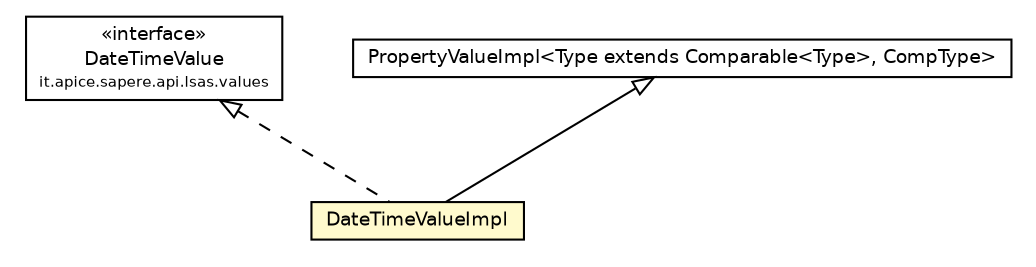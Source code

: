 #!/usr/local/bin/dot
#
# Class diagram 
# Generated by UmlGraph version 4.4 (http://www.spinellis.gr/sw/umlgraph)
#

digraph G {
	edge [fontname="Helvetica",fontsize=10,labelfontname="Helvetica",labelfontsize=10];
	node [fontname="Helvetica",fontsize=10,shape=plaintext];
	// it.apice.sapere.api.lsas.values.DateTimeValue
	c56859 [label=<<table border="0" cellborder="1" cellspacing="0" cellpadding="2" port="p" href="../DateTimeValue.html">
		<tr><td><table border="0" cellspacing="0" cellpadding="1">
			<tr><td> &laquo;interface&raquo; </td></tr>
			<tr><td> DateTimeValue </td></tr>
			<tr><td><font point-size="7.0"> it.apice.sapere.api.lsas.values </font></td></tr>
		</table></td></tr>
		</table>>, fontname="Helvetica", fontcolor="black", fontsize=9.0];
	// it.apice.sapere.api.lsas.values.impl.PropertyValueImpl<Type extends java.lang.Comparable<Type>, CompType>
	c56945 [label=<<table border="0" cellborder="1" cellspacing="0" cellpadding="2" port="p" href="./PropertyValueImpl.html">
		<tr><td><table border="0" cellspacing="0" cellpadding="1">
			<tr><td> PropertyValueImpl&lt;Type extends Comparable&lt;Type&gt;, CompType&gt; </td></tr>
		</table></td></tr>
		</table>>, fontname="Helvetica", fontcolor="black", fontsize=9.0];
	// it.apice.sapere.api.lsas.values.impl.DateTimeValueImpl
	c56952 [label=<<table border="0" cellborder="1" cellspacing="0" cellpadding="2" port="p" bgcolor="lemonChiffon" href="./DateTimeValueImpl.html">
		<tr><td><table border="0" cellspacing="0" cellpadding="1">
			<tr><td> DateTimeValueImpl </td></tr>
		</table></td></tr>
		</table>>, fontname="Helvetica", fontcolor="black", fontsize=9.0];
	//it.apice.sapere.api.lsas.values.impl.DateTimeValueImpl extends it.apice.sapere.api.lsas.values.impl.PropertyValueImpl<java.util.Date, it.apice.sapere.api.lsas.values.DateTimeValue>
	c56945:p -> c56952:p [dir=back,arrowtail=empty];
	//it.apice.sapere.api.lsas.values.impl.DateTimeValueImpl implements it.apice.sapere.api.lsas.values.DateTimeValue
	c56859:p -> c56952:p [dir=back,arrowtail=empty,style=dashed];
}

